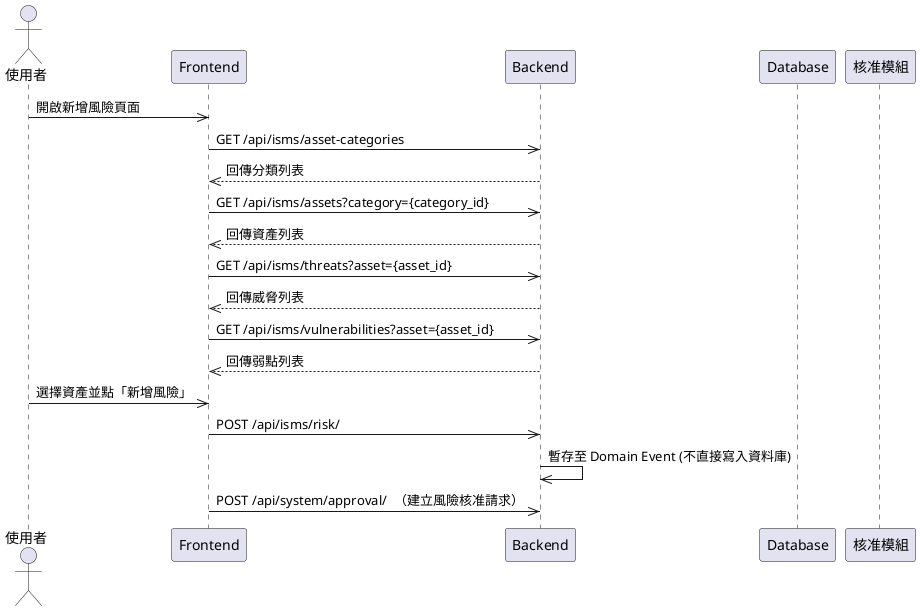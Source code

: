 @startuml
actor User as "使用者"
participant Frontend
participant Backend
participant Database
participant Approval as "核准模組"

User ->> Frontend: 開啟新增風險頁面
Frontend ->> Backend: GET /api/isms/asset-categories
Backend -->> Frontend: 回傳分類列表
Frontend ->> Backend: GET /api/isms/assets?category={category_id}
Backend -->> Frontend: 回傳資產列表
Frontend ->> Backend: GET /api/isms/threats?asset={asset_id}
Backend -->> Frontend: 回傳威脅列表
Frontend ->> Backend: GET /api/isms/vulnerabilities?asset={asset_id}
Backend -->> Frontend: 回傳弱點列表
User ->> Frontend: 選擇資產並點「新增風險」
Frontend ->> Backend: POST /api/isms/risk/
Backend ->> Backend: 暫存至 Domain Event (不直接寫入資料庫)
Frontend ->> Backend: POST /api/system/approval/  （建立風險核准請求）
@enduml